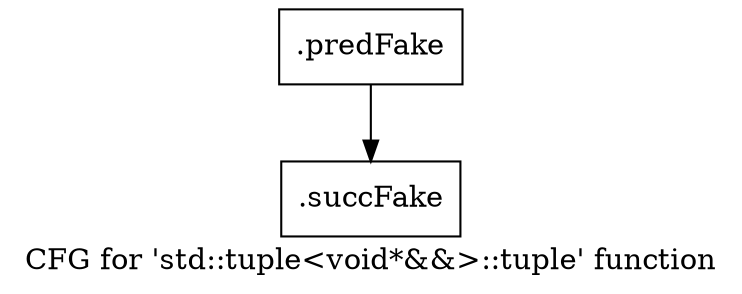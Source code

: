 digraph "CFG for 'std::tuple\<void*&&\>::tuple' function" {
	label="CFG for 'std::tuple\<void*&&\>::tuple' function";

	Node0x4655ce0 [shape=record,filename="",linenumber="",label="{.predFake}"];
	Node0x4655ce0 -> Node0x47f47d0[ callList="" memoryops="" filename="/media/miguel/NewVolume/Linux/Xilinx/Vitis_HLS/2020.2/tps/lnx64/gcc-6.2.0/lib/gcc/x86_64-pc-linux-gnu/6.2.0/../../../../include/c++/6.2.0/tuple" execusionnum="4"];
	Node0x47f47d0 [shape=record,filename="/media/miguel/NewVolume/Linux/Xilinx/Vitis_HLS/2020.2/tps/lnx64/gcc-6.2.0/lib/gcc/x86_64-pc-linux-gnu/6.2.0/../../../../include/c++/6.2.0/tuple",linenumber="654",label="{.succFake}"];
}
